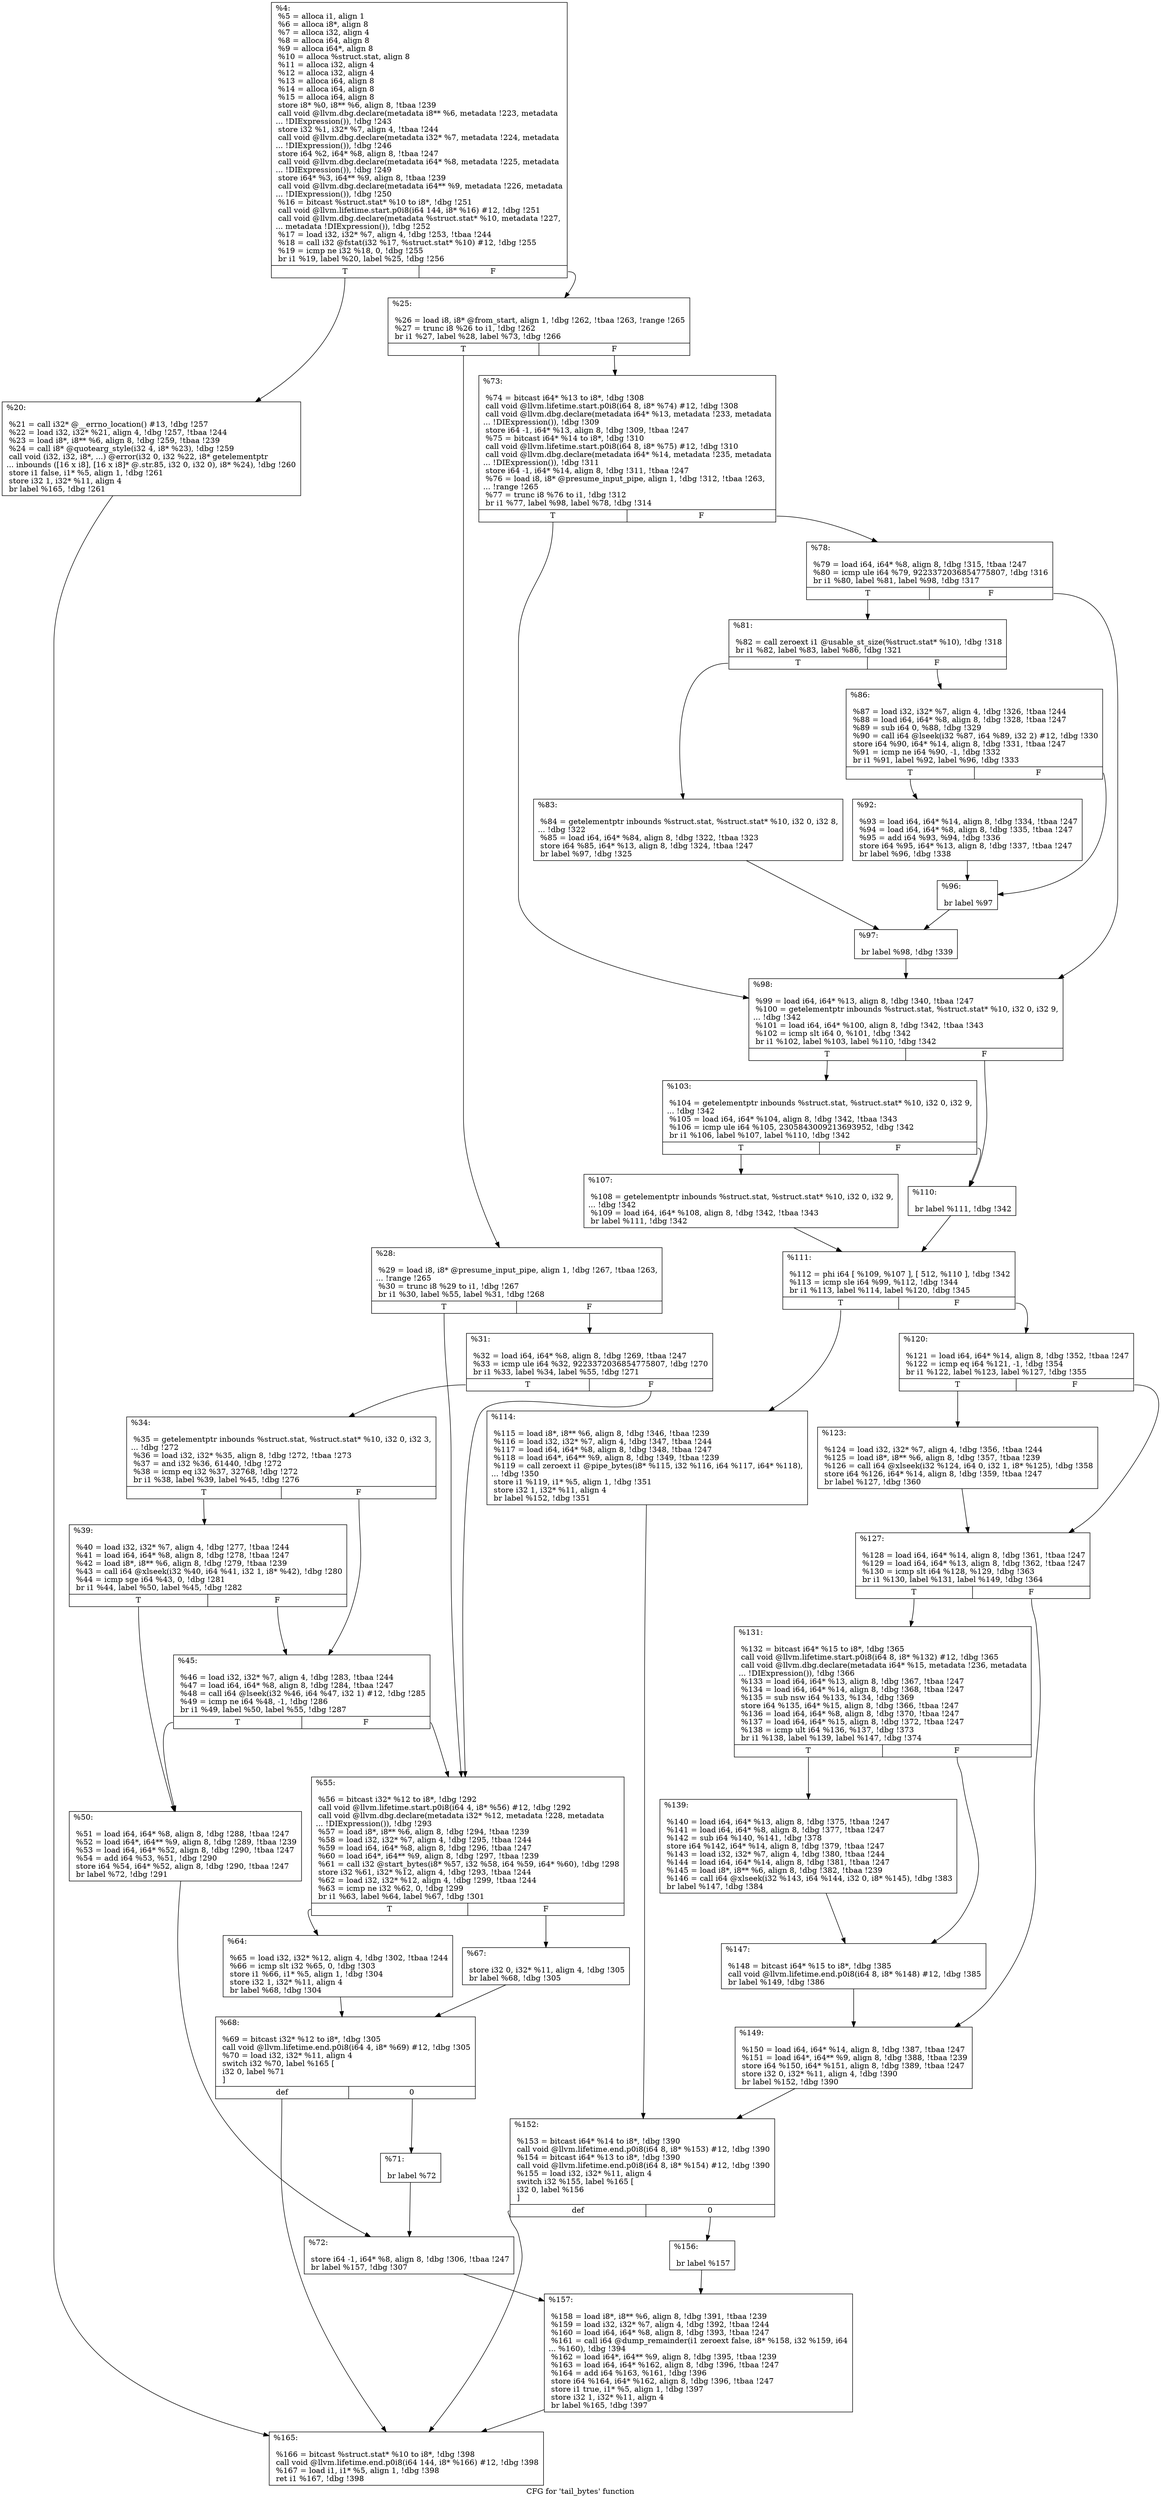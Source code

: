 digraph "CFG for 'tail_bytes' function" {
	label="CFG for 'tail_bytes' function";

	Node0x145d970 [shape=record,label="{%4:\l  %5 = alloca i1, align 1\l  %6 = alloca i8*, align 8\l  %7 = alloca i32, align 4\l  %8 = alloca i64, align 8\l  %9 = alloca i64*, align 8\l  %10 = alloca %struct.stat, align 8\l  %11 = alloca i32, align 4\l  %12 = alloca i32, align 4\l  %13 = alloca i64, align 8\l  %14 = alloca i64, align 8\l  %15 = alloca i64, align 8\l  store i8* %0, i8** %6, align 8, !tbaa !239\l  call void @llvm.dbg.declare(metadata i8** %6, metadata !223, metadata\l... !DIExpression()), !dbg !243\l  store i32 %1, i32* %7, align 4, !tbaa !244\l  call void @llvm.dbg.declare(metadata i32* %7, metadata !224, metadata\l... !DIExpression()), !dbg !246\l  store i64 %2, i64* %8, align 8, !tbaa !247\l  call void @llvm.dbg.declare(metadata i64* %8, metadata !225, metadata\l... !DIExpression()), !dbg !249\l  store i64* %3, i64** %9, align 8, !tbaa !239\l  call void @llvm.dbg.declare(metadata i64** %9, metadata !226, metadata\l... !DIExpression()), !dbg !250\l  %16 = bitcast %struct.stat* %10 to i8*, !dbg !251\l  call void @llvm.lifetime.start.p0i8(i64 144, i8* %16) #12, !dbg !251\l  call void @llvm.dbg.declare(metadata %struct.stat* %10, metadata !227,\l... metadata !DIExpression()), !dbg !252\l  %17 = load i32, i32* %7, align 4, !dbg !253, !tbaa !244\l  %18 = call i32 @fstat(i32 %17, %struct.stat* %10) #12, !dbg !255\l  %19 = icmp ne i32 %18, 0, !dbg !255\l  br i1 %19, label %20, label %25, !dbg !256\l|{<s0>T|<s1>F}}"];
	Node0x145d970:s0 -> Node0x145dbc0;
	Node0x145d970:s1 -> Node0x145dc10;
	Node0x145dbc0 [shape=record,label="{%20:\l\l  %21 = call i32* @__errno_location() #13, !dbg !257\l  %22 = load i32, i32* %21, align 4, !dbg !257, !tbaa !244\l  %23 = load i8*, i8** %6, align 8, !dbg !259, !tbaa !239\l  %24 = call i8* @quotearg_style(i32 4, i8* %23), !dbg !259\l  call void (i32, i32, i8*, ...) @error(i32 0, i32 %22, i8* getelementptr\l... inbounds ([16 x i8], [16 x i8]* @.str.85, i32 0, i32 0), i8* %24), !dbg !260\l  store i1 false, i1* %5, align 1, !dbg !261\l  store i32 1, i32* %11, align 4\l  br label %165, !dbg !261\l}"];
	Node0x145dbc0 -> Node0x145e7a0;
	Node0x145dc10 [shape=record,label="{%25:\l\l  %26 = load i8, i8* @from_start, align 1, !dbg !262, !tbaa !263, !range !265\l  %27 = trunc i8 %26 to i1, !dbg !262\l  br i1 %27, label %28, label %73, !dbg !266\l|{<s0>T|<s1>F}}"];
	Node0x145dc10:s0 -> Node0x145dc60;
	Node0x145dc10:s1 -> Node0x145e020;
	Node0x145dc60 [shape=record,label="{%28:\l\l  %29 = load i8, i8* @presume_input_pipe, align 1, !dbg !267, !tbaa !263,\l... !range !265\l  %30 = trunc i8 %29 to i1, !dbg !267\l  br i1 %30, label %55, label %31, !dbg !268\l|{<s0>T|<s1>F}}"];
	Node0x145dc60:s0 -> Node0x145de40;
	Node0x145dc60:s1 -> Node0x145dcb0;
	Node0x145dcb0 [shape=record,label="{%31:\l\l  %32 = load i64, i64* %8, align 8, !dbg !269, !tbaa !247\l  %33 = icmp ule i64 %32, 9223372036854775807, !dbg !270\l  br i1 %33, label %34, label %55, !dbg !271\l|{<s0>T|<s1>F}}"];
	Node0x145dcb0:s0 -> Node0x145dd00;
	Node0x145dcb0:s1 -> Node0x145de40;
	Node0x145dd00 [shape=record,label="{%34:\l\l  %35 = getelementptr inbounds %struct.stat, %struct.stat* %10, i32 0, i32 3,\l... !dbg !272\l  %36 = load i32, i32* %35, align 8, !dbg !272, !tbaa !273\l  %37 = and i32 %36, 61440, !dbg !272\l  %38 = icmp eq i32 %37, 32768, !dbg !272\l  br i1 %38, label %39, label %45, !dbg !276\l|{<s0>T|<s1>F}}"];
	Node0x145dd00:s0 -> Node0x145dd50;
	Node0x145dd00:s1 -> Node0x145dda0;
	Node0x145dd50 [shape=record,label="{%39:\l\l  %40 = load i32, i32* %7, align 4, !dbg !277, !tbaa !244\l  %41 = load i64, i64* %8, align 8, !dbg !278, !tbaa !247\l  %42 = load i8*, i8** %6, align 8, !dbg !279, !tbaa !239\l  %43 = call i64 @xlseek(i32 %40, i64 %41, i32 1, i8* %42), !dbg !280\l  %44 = icmp sge i64 %43, 0, !dbg !281\l  br i1 %44, label %50, label %45, !dbg !282\l|{<s0>T|<s1>F}}"];
	Node0x145dd50:s0 -> Node0x145ddf0;
	Node0x145dd50:s1 -> Node0x145dda0;
	Node0x145dda0 [shape=record,label="{%45:\l\l  %46 = load i32, i32* %7, align 4, !dbg !283, !tbaa !244\l  %47 = load i64, i64* %8, align 8, !dbg !284, !tbaa !247\l  %48 = call i64 @lseek(i32 %46, i64 %47, i32 1) #12, !dbg !285\l  %49 = icmp ne i64 %48, -1, !dbg !286\l  br i1 %49, label %50, label %55, !dbg !287\l|{<s0>T|<s1>F}}"];
	Node0x145dda0:s0 -> Node0x145ddf0;
	Node0x145dda0:s1 -> Node0x145de40;
	Node0x145ddf0 [shape=record,label="{%50:\l\l  %51 = load i64, i64* %8, align 8, !dbg !288, !tbaa !247\l  %52 = load i64*, i64** %9, align 8, !dbg !289, !tbaa !239\l  %53 = load i64, i64* %52, align 8, !dbg !290, !tbaa !247\l  %54 = add i64 %53, %51, !dbg !290\l  store i64 %54, i64* %52, align 8, !dbg !290, !tbaa !247\l  br label %72, !dbg !291\l}"];
	Node0x145ddf0 -> Node0x145dfd0;
	Node0x145de40 [shape=record,label="{%55:\l\l  %56 = bitcast i32* %12 to i8*, !dbg !292\l  call void @llvm.lifetime.start.p0i8(i64 4, i8* %56) #12, !dbg !292\l  call void @llvm.dbg.declare(metadata i32* %12, metadata !228, metadata\l... !DIExpression()), !dbg !293\l  %57 = load i8*, i8** %6, align 8, !dbg !294, !tbaa !239\l  %58 = load i32, i32* %7, align 4, !dbg !295, !tbaa !244\l  %59 = load i64, i64* %8, align 8, !dbg !296, !tbaa !247\l  %60 = load i64*, i64** %9, align 8, !dbg !297, !tbaa !239\l  %61 = call i32 @start_bytes(i8* %57, i32 %58, i64 %59, i64* %60), !dbg !298\l  store i32 %61, i32* %12, align 4, !dbg !293, !tbaa !244\l  %62 = load i32, i32* %12, align 4, !dbg !299, !tbaa !244\l  %63 = icmp ne i32 %62, 0, !dbg !299\l  br i1 %63, label %64, label %67, !dbg !301\l|{<s0>T|<s1>F}}"];
	Node0x145de40:s0 -> Node0x145de90;
	Node0x145de40:s1 -> Node0x145dee0;
	Node0x145de90 [shape=record,label="{%64:\l\l  %65 = load i32, i32* %12, align 4, !dbg !302, !tbaa !244\l  %66 = icmp slt i32 %65, 0, !dbg !303\l  store i1 %66, i1* %5, align 1, !dbg !304\l  store i32 1, i32* %11, align 4\l  br label %68, !dbg !304\l}"];
	Node0x145de90 -> Node0x145df30;
	Node0x145dee0 [shape=record,label="{%67:\l\l  store i32 0, i32* %11, align 4, !dbg !305\l  br label %68, !dbg !305\l}"];
	Node0x145dee0 -> Node0x145df30;
	Node0x145df30 [shape=record,label="{%68:\l\l  %69 = bitcast i32* %12 to i8*, !dbg !305\l  call void @llvm.lifetime.end.p0i8(i64 4, i8* %69) #12, !dbg !305\l  %70 = load i32, i32* %11, align 4\l  switch i32 %70, label %165 [\l    i32 0, label %71\l  ]\l|{<s0>def|<s1>0}}"];
	Node0x145df30:s0 -> Node0x145e7a0;
	Node0x145df30:s1 -> Node0x145df80;
	Node0x145df80 [shape=record,label="{%71:\l\l  br label %72\l}"];
	Node0x145df80 -> Node0x145dfd0;
	Node0x145dfd0 [shape=record,label="{%72:\l\l  store i64 -1, i64* %8, align 8, !dbg !306, !tbaa !247\l  br label %157, !dbg !307\l}"];
	Node0x145dfd0 -> Node0x145e750;
	Node0x145e020 [shape=record,label="{%73:\l\l  %74 = bitcast i64* %13 to i8*, !dbg !308\l  call void @llvm.lifetime.start.p0i8(i64 8, i8* %74) #12, !dbg !308\l  call void @llvm.dbg.declare(metadata i64* %13, metadata !233, metadata\l... !DIExpression()), !dbg !309\l  store i64 -1, i64* %13, align 8, !dbg !309, !tbaa !247\l  %75 = bitcast i64* %14 to i8*, !dbg !310\l  call void @llvm.lifetime.start.p0i8(i64 8, i8* %75) #12, !dbg !310\l  call void @llvm.dbg.declare(metadata i64* %14, metadata !235, metadata\l... !DIExpression()), !dbg !311\l  store i64 -1, i64* %14, align 8, !dbg !311, !tbaa !247\l  %76 = load i8, i8* @presume_input_pipe, align 1, !dbg !312, !tbaa !263,\l... !range !265\l  %77 = trunc i8 %76 to i1, !dbg !312\l  br i1 %77, label %98, label %78, !dbg !314\l|{<s0>T|<s1>F}}"];
	Node0x145e020:s0 -> Node0x145e2a0;
	Node0x145e020:s1 -> Node0x145e070;
	Node0x145e070 [shape=record,label="{%78:\l\l  %79 = load i64, i64* %8, align 8, !dbg !315, !tbaa !247\l  %80 = icmp ule i64 %79, 9223372036854775807, !dbg !316\l  br i1 %80, label %81, label %98, !dbg !317\l|{<s0>T|<s1>F}}"];
	Node0x145e070:s0 -> Node0x145e0c0;
	Node0x145e070:s1 -> Node0x145e2a0;
	Node0x145e0c0 [shape=record,label="{%81:\l\l  %82 = call zeroext i1 @usable_st_size(%struct.stat* %10), !dbg !318\l  br i1 %82, label %83, label %86, !dbg !321\l|{<s0>T|<s1>F}}"];
	Node0x145e0c0:s0 -> Node0x145e110;
	Node0x145e0c0:s1 -> Node0x145e160;
	Node0x145e110 [shape=record,label="{%83:\l\l  %84 = getelementptr inbounds %struct.stat, %struct.stat* %10, i32 0, i32 8,\l... !dbg !322\l  %85 = load i64, i64* %84, align 8, !dbg !322, !tbaa !323\l  store i64 %85, i64* %13, align 8, !dbg !324, !tbaa !247\l  br label %97, !dbg !325\l}"];
	Node0x145e110 -> Node0x145e250;
	Node0x145e160 [shape=record,label="{%86:\l\l  %87 = load i32, i32* %7, align 4, !dbg !326, !tbaa !244\l  %88 = load i64, i64* %8, align 8, !dbg !328, !tbaa !247\l  %89 = sub i64 0, %88, !dbg !329\l  %90 = call i64 @lseek(i32 %87, i64 %89, i32 2) #12, !dbg !330\l  store i64 %90, i64* %14, align 8, !dbg !331, !tbaa !247\l  %91 = icmp ne i64 %90, -1, !dbg !332\l  br i1 %91, label %92, label %96, !dbg !333\l|{<s0>T|<s1>F}}"];
	Node0x145e160:s0 -> Node0x145e1b0;
	Node0x145e160:s1 -> Node0x145e200;
	Node0x145e1b0 [shape=record,label="{%92:\l\l  %93 = load i64, i64* %14, align 8, !dbg !334, !tbaa !247\l  %94 = load i64, i64* %8, align 8, !dbg !335, !tbaa !247\l  %95 = add i64 %93, %94, !dbg !336\l  store i64 %95, i64* %13, align 8, !dbg !337, !tbaa !247\l  br label %96, !dbg !338\l}"];
	Node0x145e1b0 -> Node0x145e200;
	Node0x145e200 [shape=record,label="{%96:\l\l  br label %97\l}"];
	Node0x145e200 -> Node0x145e250;
	Node0x145e250 [shape=record,label="{%97:\l\l  br label %98, !dbg !339\l}"];
	Node0x145e250 -> Node0x145e2a0;
	Node0x145e2a0 [shape=record,label="{%98:\l\l  %99 = load i64, i64* %13, align 8, !dbg !340, !tbaa !247\l  %100 = getelementptr inbounds %struct.stat, %struct.stat* %10, i32 0, i32 9,\l... !dbg !342\l  %101 = load i64, i64* %100, align 8, !dbg !342, !tbaa !343\l  %102 = icmp slt i64 0, %101, !dbg !342\l  br i1 %102, label %103, label %110, !dbg !342\l|{<s0>T|<s1>F}}"];
	Node0x145e2a0:s0 -> Node0x145e2f0;
	Node0x145e2a0:s1 -> Node0x145e390;
	Node0x145e2f0 [shape=record,label="{%103:\l\l  %104 = getelementptr inbounds %struct.stat, %struct.stat* %10, i32 0, i32 9,\l... !dbg !342\l  %105 = load i64, i64* %104, align 8, !dbg !342, !tbaa !343\l  %106 = icmp ule i64 %105, 2305843009213693952, !dbg !342\l  br i1 %106, label %107, label %110, !dbg !342\l|{<s0>T|<s1>F}}"];
	Node0x145e2f0:s0 -> Node0x145e340;
	Node0x145e2f0:s1 -> Node0x145e390;
	Node0x145e340 [shape=record,label="{%107:\l\l  %108 = getelementptr inbounds %struct.stat, %struct.stat* %10, i32 0, i32 9,\l... !dbg !342\l  %109 = load i64, i64* %108, align 8, !dbg !342, !tbaa !343\l  br label %111, !dbg !342\l}"];
	Node0x145e340 -> Node0x145e3e0;
	Node0x145e390 [shape=record,label="{%110:\l\l  br label %111, !dbg !342\l}"];
	Node0x145e390 -> Node0x145e3e0;
	Node0x145e3e0 [shape=record,label="{%111:\l\l  %112 = phi i64 [ %109, %107 ], [ 512, %110 ], !dbg !342\l  %113 = icmp sle i64 %99, %112, !dbg !344\l  br i1 %113, label %114, label %120, !dbg !345\l|{<s0>T|<s1>F}}"];
	Node0x145e3e0:s0 -> Node0x145e430;
	Node0x145e3e0:s1 -> Node0x145e480;
	Node0x145e430 [shape=record,label="{%114:\l\l  %115 = load i8*, i8** %6, align 8, !dbg !346, !tbaa !239\l  %116 = load i32, i32* %7, align 4, !dbg !347, !tbaa !244\l  %117 = load i64, i64* %8, align 8, !dbg !348, !tbaa !247\l  %118 = load i64*, i64** %9, align 8, !dbg !349, !tbaa !239\l  %119 = call zeroext i1 @pipe_bytes(i8* %115, i32 %116, i64 %117, i64* %118),\l... !dbg !350\l  store i1 %119, i1* %5, align 1, !dbg !351\l  store i32 1, i32* %11, align 4\l  br label %152, !dbg !351\l}"];
	Node0x145e430 -> Node0x145e6b0;
	Node0x145e480 [shape=record,label="{%120:\l\l  %121 = load i64, i64* %14, align 8, !dbg !352, !tbaa !247\l  %122 = icmp eq i64 %121, -1, !dbg !354\l  br i1 %122, label %123, label %127, !dbg !355\l|{<s0>T|<s1>F}}"];
	Node0x145e480:s0 -> Node0x145e4d0;
	Node0x145e480:s1 -> Node0x145e520;
	Node0x145e4d0 [shape=record,label="{%123:\l\l  %124 = load i32, i32* %7, align 4, !dbg !356, !tbaa !244\l  %125 = load i8*, i8** %6, align 8, !dbg !357, !tbaa !239\l  %126 = call i64 @xlseek(i32 %124, i64 0, i32 1, i8* %125), !dbg !358\l  store i64 %126, i64* %14, align 8, !dbg !359, !tbaa !247\l  br label %127, !dbg !360\l}"];
	Node0x145e4d0 -> Node0x145e520;
	Node0x145e520 [shape=record,label="{%127:\l\l  %128 = load i64, i64* %14, align 8, !dbg !361, !tbaa !247\l  %129 = load i64, i64* %13, align 8, !dbg !362, !tbaa !247\l  %130 = icmp slt i64 %128, %129, !dbg !363\l  br i1 %130, label %131, label %149, !dbg !364\l|{<s0>T|<s1>F}}"];
	Node0x145e520:s0 -> Node0x145e570;
	Node0x145e520:s1 -> Node0x145e660;
	Node0x145e570 [shape=record,label="{%131:\l\l  %132 = bitcast i64* %15 to i8*, !dbg !365\l  call void @llvm.lifetime.start.p0i8(i64 8, i8* %132) #12, !dbg !365\l  call void @llvm.dbg.declare(metadata i64* %15, metadata !236, metadata\l... !DIExpression()), !dbg !366\l  %133 = load i64, i64* %13, align 8, !dbg !367, !tbaa !247\l  %134 = load i64, i64* %14, align 8, !dbg !368, !tbaa !247\l  %135 = sub nsw i64 %133, %134, !dbg !369\l  store i64 %135, i64* %15, align 8, !dbg !366, !tbaa !247\l  %136 = load i64, i64* %8, align 8, !dbg !370, !tbaa !247\l  %137 = load i64, i64* %15, align 8, !dbg !372, !tbaa !247\l  %138 = icmp ult i64 %136, %137, !dbg !373\l  br i1 %138, label %139, label %147, !dbg !374\l|{<s0>T|<s1>F}}"];
	Node0x145e570:s0 -> Node0x145e5c0;
	Node0x145e570:s1 -> Node0x145e610;
	Node0x145e5c0 [shape=record,label="{%139:\l\l  %140 = load i64, i64* %13, align 8, !dbg !375, !tbaa !247\l  %141 = load i64, i64* %8, align 8, !dbg !377, !tbaa !247\l  %142 = sub i64 %140, %141, !dbg !378\l  store i64 %142, i64* %14, align 8, !dbg !379, !tbaa !247\l  %143 = load i32, i32* %7, align 4, !dbg !380, !tbaa !244\l  %144 = load i64, i64* %14, align 8, !dbg !381, !tbaa !247\l  %145 = load i8*, i8** %6, align 8, !dbg !382, !tbaa !239\l  %146 = call i64 @xlseek(i32 %143, i64 %144, i32 0, i8* %145), !dbg !383\l  br label %147, !dbg !384\l}"];
	Node0x145e5c0 -> Node0x145e610;
	Node0x145e610 [shape=record,label="{%147:\l\l  %148 = bitcast i64* %15 to i8*, !dbg !385\l  call void @llvm.lifetime.end.p0i8(i64 8, i8* %148) #12, !dbg !385\l  br label %149, !dbg !386\l}"];
	Node0x145e610 -> Node0x145e660;
	Node0x145e660 [shape=record,label="{%149:\l\l  %150 = load i64, i64* %14, align 8, !dbg !387, !tbaa !247\l  %151 = load i64*, i64** %9, align 8, !dbg !388, !tbaa !239\l  store i64 %150, i64* %151, align 8, !dbg !389, !tbaa !247\l  store i32 0, i32* %11, align 4, !dbg !390\l  br label %152, !dbg !390\l}"];
	Node0x145e660 -> Node0x145e6b0;
	Node0x145e6b0 [shape=record,label="{%152:\l\l  %153 = bitcast i64* %14 to i8*, !dbg !390\l  call void @llvm.lifetime.end.p0i8(i64 8, i8* %153) #12, !dbg !390\l  %154 = bitcast i64* %13 to i8*, !dbg !390\l  call void @llvm.lifetime.end.p0i8(i64 8, i8* %154) #12, !dbg !390\l  %155 = load i32, i32* %11, align 4\l  switch i32 %155, label %165 [\l    i32 0, label %156\l  ]\l|{<s0>def|<s1>0}}"];
	Node0x145e6b0:s0 -> Node0x145e7a0;
	Node0x145e6b0:s1 -> Node0x145e700;
	Node0x145e700 [shape=record,label="{%156:\l\l  br label %157\l}"];
	Node0x145e700 -> Node0x145e750;
	Node0x145e750 [shape=record,label="{%157:\l\l  %158 = load i8*, i8** %6, align 8, !dbg !391, !tbaa !239\l  %159 = load i32, i32* %7, align 4, !dbg !392, !tbaa !244\l  %160 = load i64, i64* %8, align 8, !dbg !393, !tbaa !247\l  %161 = call i64 @dump_remainder(i1 zeroext false, i8* %158, i32 %159, i64\l... %160), !dbg !394\l  %162 = load i64*, i64** %9, align 8, !dbg !395, !tbaa !239\l  %163 = load i64, i64* %162, align 8, !dbg !396, !tbaa !247\l  %164 = add i64 %163, %161, !dbg !396\l  store i64 %164, i64* %162, align 8, !dbg !396, !tbaa !247\l  store i1 true, i1* %5, align 1, !dbg !397\l  store i32 1, i32* %11, align 4\l  br label %165, !dbg !397\l}"];
	Node0x145e750 -> Node0x145e7a0;
	Node0x145e7a0 [shape=record,label="{%165:\l\l  %166 = bitcast %struct.stat* %10 to i8*, !dbg !398\l  call void @llvm.lifetime.end.p0i8(i64 144, i8* %166) #12, !dbg !398\l  %167 = load i1, i1* %5, align 1, !dbg !398\l  ret i1 %167, !dbg !398\l}"];
}
